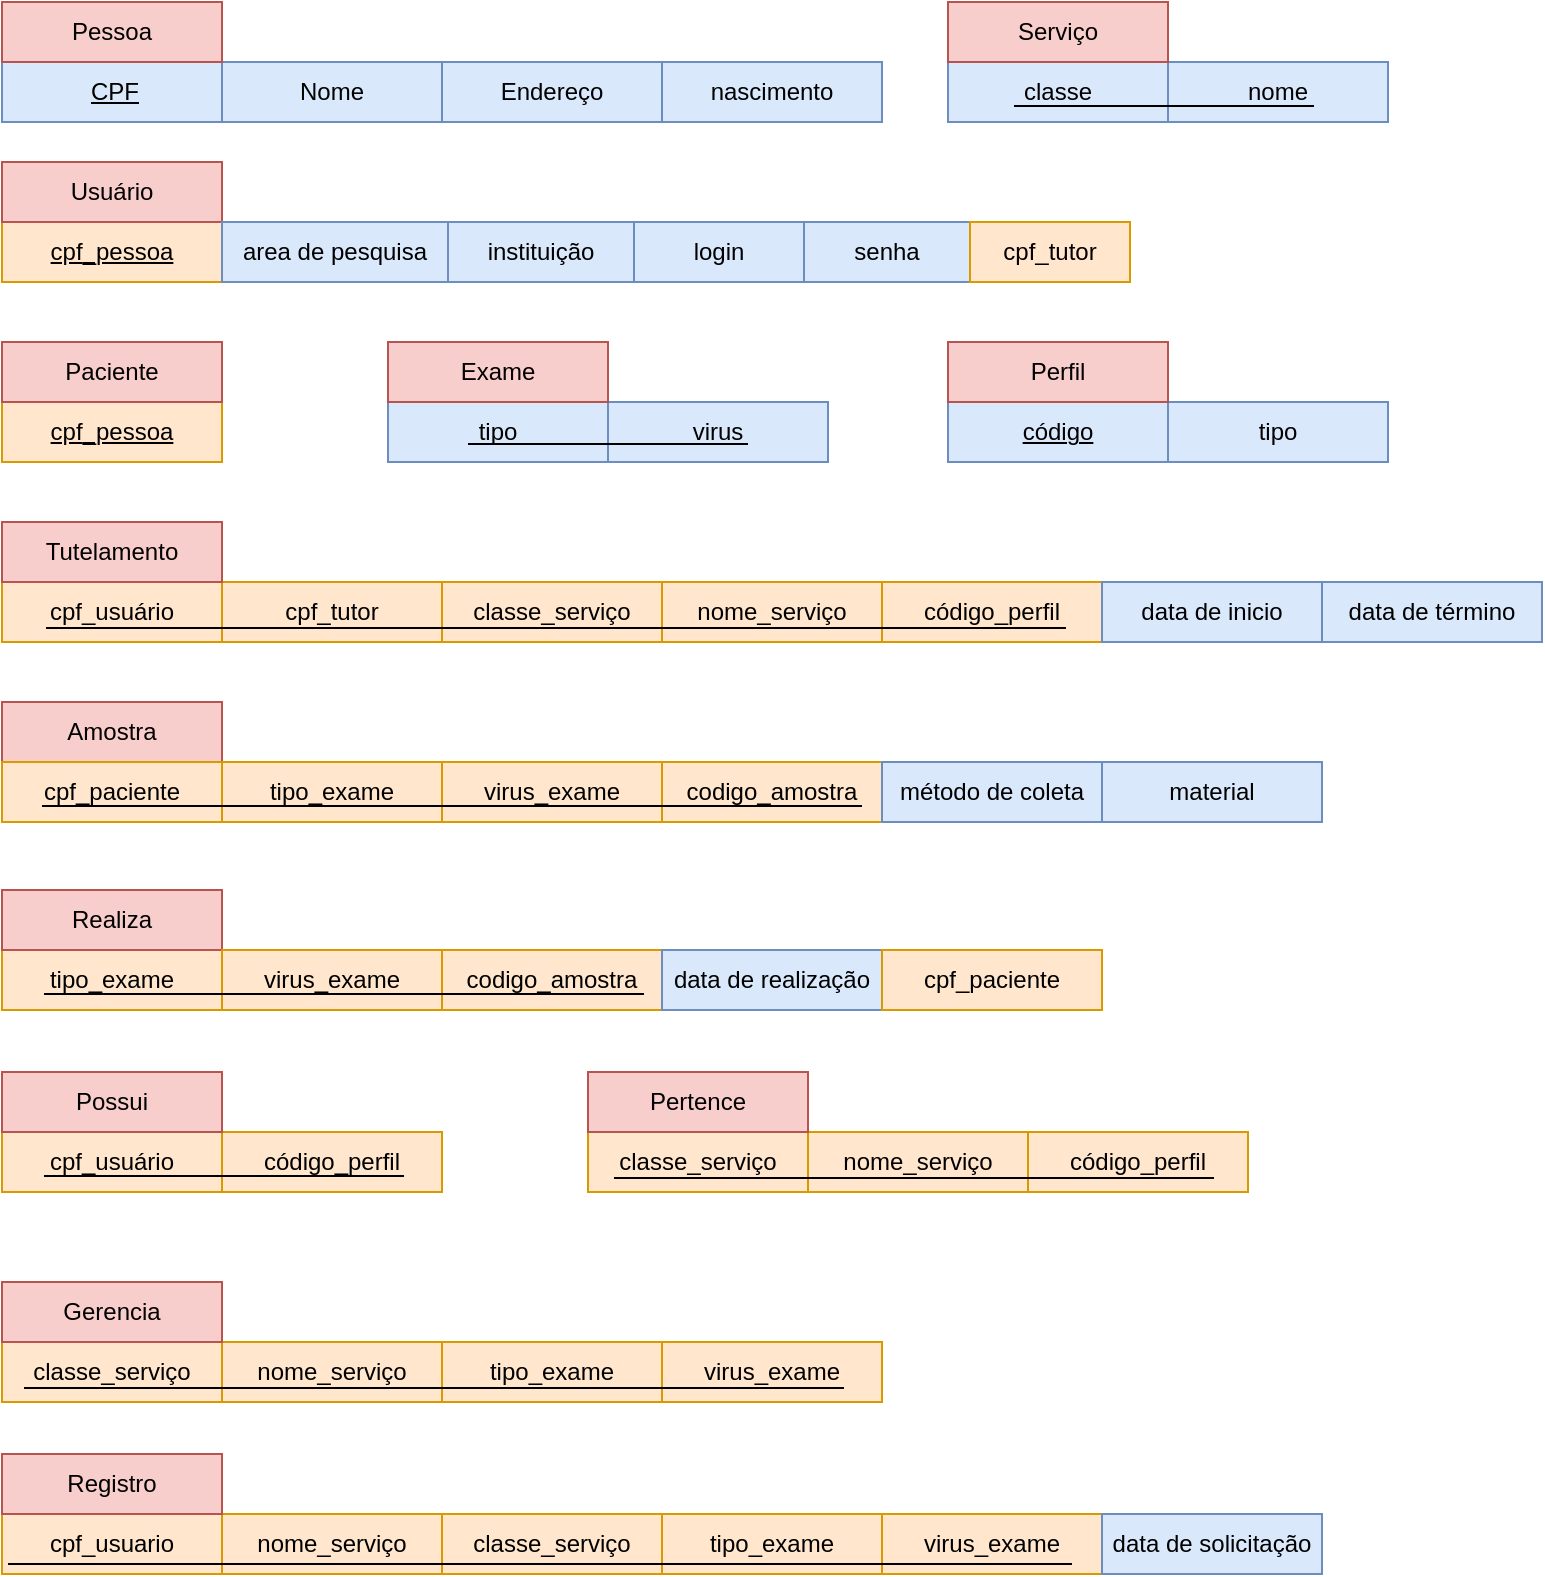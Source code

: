 <mxfile version="13.3.5" type="device" pages="2"><diagram id="jAh0YBd7r8vzs9oW0G2p" name="Lógico"><mxGraphModel dx="773" dy="1661" grid="1" gridSize="10" guides="1" tooltips="1" connect="1" arrows="1" fold="1" page="1" pageScale="1" pageWidth="827" pageHeight="1169" math="0" shadow="0"><root><mxCell id="IMQXL8LmpL3UIw3NfPSL-0"/><mxCell id="IMQXL8LmpL3UIw3NfPSL-1" parent="IMQXL8LmpL3UIw3NfPSL-0"/><mxCell id="pAVJql2VFPZZ9pFo32R--0" value="classe_serviço" style="rounded=0;whiteSpace=wrap;html=1;fillColor=#ffe6cc;strokeColor=#d79b00;" parent="IMQXL8LmpL3UIw3NfPSL-1" vertex="1"><mxGeometry x="247" y="746" width="110" height="30" as="geometry"/></mxCell><mxCell id="IMQXL8LmpL3UIw3NfPSL-2" value="&lt;span&gt;cpf&lt;/span&gt;_pessoa" style="rounded=0;whiteSpace=wrap;html=1;fillColor=#ffe6cc;strokeColor=#d79b00;fontStyle=4" parent="IMQXL8LmpL3UIw3NfPSL-1" vertex="1"><mxGeometry x="27" y="100" width="110" height="30" as="geometry"/></mxCell><mxCell id="eQSZPZ8rWdKUsVEHM2Z0-0" value="Usuário" style="rounded=0;whiteSpace=wrap;html=1;fillColor=#f8cecc;strokeColor=#b85450;" parent="IMQXL8LmpL3UIw3NfPSL-1" vertex="1"><mxGeometry x="27" y="70" width="110" height="30" as="geometry"/></mxCell><mxCell id="uRAISPo1om_rrp90xl5b-1" value="area de pesquisa" style="rounded=0;whiteSpace=wrap;html=1;fillColor=#dae8fc;strokeColor=#6c8ebf;" parent="IMQXL8LmpL3UIw3NfPSL-1" vertex="1"><mxGeometry x="137" y="100" width="113" height="30" as="geometry"/></mxCell><mxCell id="uRAISPo1om_rrp90xl5b-2" value="instituição" style="rounded=0;whiteSpace=wrap;html=1;fillColor=#dae8fc;strokeColor=#6c8ebf;" parent="IMQXL8LmpL3UIw3NfPSL-1" vertex="1"><mxGeometry x="250" y="100" width="93" height="30" as="geometry"/></mxCell><mxCell id="ti2b2BVWEdfCVOwl5oiU-1" value="login" style="rounded=0;whiteSpace=wrap;html=1;fillColor=#dae8fc;strokeColor=#6c8ebf;" parent="IMQXL8LmpL3UIw3NfPSL-1" vertex="1"><mxGeometry x="343" y="100" width="85" height="30" as="geometry"/></mxCell><mxCell id="ti2b2BVWEdfCVOwl5oiU-2" value="senha" style="rounded=0;whiteSpace=wrap;html=1;fillColor=#dae8fc;strokeColor=#6c8ebf;" parent="IMQXL8LmpL3UIw3NfPSL-1" vertex="1"><mxGeometry x="428" y="100" width="83" height="30" as="geometry"/></mxCell><mxCell id="EwQKti8Ii-PapF_wLqeQ-0" value="&lt;u&gt;código&lt;/u&gt;" style="rounded=0;whiteSpace=wrap;html=1;fillColor=#dae8fc;strokeColor=#6c8ebf;" parent="IMQXL8LmpL3UIw3NfPSL-1" vertex="1"><mxGeometry x="500" y="190" width="110" height="30" as="geometry"/></mxCell><mxCell id="EwQKti8Ii-PapF_wLqeQ-1" value="tipo" style="rounded=0;whiteSpace=wrap;html=1;fillColor=#dae8fc;strokeColor=#6c8ebf;" parent="IMQXL8LmpL3UIw3NfPSL-1" vertex="1"><mxGeometry x="610" y="190" width="110" height="30" as="geometry"/></mxCell><mxCell id="EwQKti8Ii-PapF_wLqeQ-2" value="Perfil" style="rounded=0;whiteSpace=wrap;html=1;fillColor=#f8cecc;strokeColor=#b85450;" parent="IMQXL8LmpL3UIw3NfPSL-1" vertex="1"><mxGeometry x="500" y="160" width="110" height="30" as="geometry"/></mxCell><mxCell id="9M65WIHrsqtHwDUgc66k-0" value="classe" style="rounded=0;whiteSpace=wrap;html=1;fillColor=#dae8fc;strokeColor=#6c8ebf;" parent="IMQXL8LmpL3UIw3NfPSL-1" vertex="1"><mxGeometry x="500" y="20" width="110" height="30" as="geometry"/></mxCell><mxCell id="9M65WIHrsqtHwDUgc66k-1" value="nome" style="rounded=0;whiteSpace=wrap;html=1;fillColor=#dae8fc;strokeColor=#6c8ebf;" parent="IMQXL8LmpL3UIw3NfPSL-1" vertex="1"><mxGeometry x="610" y="20" width="110" height="30" as="geometry"/></mxCell><mxCell id="9M65WIHrsqtHwDUgc66k-2" value="Serviço" style="rounded=0;whiteSpace=wrap;html=1;fillColor=#f8cecc;strokeColor=#b85450;" parent="IMQXL8LmpL3UIw3NfPSL-1" vertex="1"><mxGeometry x="500" y="-10" width="110" height="30" as="geometry"/></mxCell><mxCell id="ggwi98xwc5N3ixRF4b1e-0" value="&lt;span&gt;cpf&lt;/span&gt;_pessoa" style="rounded=0;whiteSpace=wrap;html=1;fillColor=#ffe6cc;strokeColor=#d79b00;fontStyle=4" parent="IMQXL8LmpL3UIw3NfPSL-1" vertex="1"><mxGeometry x="27" y="190" width="110" height="30" as="geometry"/></mxCell><mxCell id="ggwi98xwc5N3ixRF4b1e-2" value="Paciente" style="rounded=0;whiteSpace=wrap;html=1;fillColor=#f8cecc;strokeColor=#b85450;" parent="IMQXL8LmpL3UIw3NfPSL-1" vertex="1"><mxGeometry x="27" y="160" width="110" height="30" as="geometry"/></mxCell><mxCell id="Qrjcko0sncPWoXVTELtV-0" value="tipo" style="rounded=0;whiteSpace=wrap;html=1;fillColor=#dae8fc;strokeColor=#6c8ebf;" parent="IMQXL8LmpL3UIw3NfPSL-1" vertex="1"><mxGeometry x="220" y="190" width="110" height="30" as="geometry"/></mxCell><mxCell id="Qrjcko0sncPWoXVTELtV-1" value="virus" style="rounded=0;whiteSpace=wrap;html=1;fillColor=#dae8fc;strokeColor=#6c8ebf;" parent="IMQXL8LmpL3UIw3NfPSL-1" vertex="1"><mxGeometry x="330" y="190" width="110" height="30" as="geometry"/></mxCell><mxCell id="Qrjcko0sncPWoXVTELtV-2" value="Exame" style="rounded=0;whiteSpace=wrap;html=1;fillColor=#f8cecc;strokeColor=#b85450;" parent="IMQXL8LmpL3UIw3NfPSL-1" vertex="1"><mxGeometry x="220" y="160" width="110" height="30" as="geometry"/></mxCell><mxCell id="Qrjcko0sncPWoXVTELtV-6" value="tipo_exame" style="rounded=0;whiteSpace=wrap;html=1;fillColor=#ffe6cc;strokeColor=#d79b00;" parent="IMQXL8LmpL3UIw3NfPSL-1" vertex="1"><mxGeometry x="27" y="464" width="110" height="30" as="geometry"/></mxCell><mxCell id="Qrjcko0sncPWoXVTELtV-7" value="Realiza" style="rounded=0;whiteSpace=wrap;html=1;fillColor=#f8cecc;strokeColor=#b85450;" parent="IMQXL8LmpL3UIw3NfPSL-1" vertex="1"><mxGeometry x="27" y="434" width="110" height="30" as="geometry"/></mxCell><mxCell id="Qrjcko0sncPWoXVTELtV-8" value="virus_exame" style="rounded=0;whiteSpace=wrap;html=1;fillColor=#ffe6cc;strokeColor=#d79b00;" parent="IMQXL8LmpL3UIw3NfPSL-1" vertex="1"><mxGeometry x="137" y="464" width="110" height="30" as="geometry"/></mxCell><mxCell id="Qrjcko0sncPWoXVTELtV-9" value="codigo_amostra" style="rounded=0;whiteSpace=wrap;html=1;fillColor=#ffe6cc;strokeColor=#d79b00;" parent="IMQXL8LmpL3UIw3NfPSL-1" vertex="1"><mxGeometry x="247" y="464" width="110" height="30" as="geometry"/></mxCell><mxCell id="wNyRzie6UYbmlpW7Evg7-0" value="cpf_tutor" style="rounded=0;whiteSpace=wrap;html=1;fillColor=#ffe6cc;strokeColor=#d79b00;" parent="IMQXL8LmpL3UIw3NfPSL-1" vertex="1"><mxGeometry x="511" y="100" width="80" height="30" as="geometry"/></mxCell><mxCell id="sxPUjKInwPDWjoTw_KpP-0" value="cpf_usuário" style="rounded=0;whiteSpace=wrap;html=1;fillColor=#ffe6cc;strokeColor=#d79b00;" parent="IMQXL8LmpL3UIw3NfPSL-1" vertex="1"><mxGeometry x="27" y="555" width="110" height="30" as="geometry"/></mxCell><mxCell id="sxPUjKInwPDWjoTw_KpP-1" value="código_perfil" style="rounded=0;whiteSpace=wrap;html=1;fillColor=#ffe6cc;strokeColor=#d79b00;" parent="IMQXL8LmpL3UIw3NfPSL-1" vertex="1"><mxGeometry x="137" y="555" width="110" height="30" as="geometry"/></mxCell><mxCell id="sxPUjKInwPDWjoTw_KpP-2" value="Possui" style="rounded=0;whiteSpace=wrap;html=1;fillColor=#f8cecc;strokeColor=#b85450;" parent="IMQXL8LmpL3UIw3NfPSL-1" vertex="1"><mxGeometry x="27" y="525" width="110" height="30" as="geometry"/></mxCell><mxCell id="qeUYAqXNLvFVu0CiPbcS-0" value="classe_serviço" style="rounded=0;whiteSpace=wrap;html=1;fillColor=#ffe6cc;strokeColor=#d79b00;" parent="IMQXL8LmpL3UIw3NfPSL-1" vertex="1"><mxGeometry x="320" y="555" width="110" height="30" as="geometry"/></mxCell><mxCell id="qeUYAqXNLvFVu0CiPbcS-1" value="nome_serviço" style="rounded=0;whiteSpace=wrap;html=1;fillColor=#ffe6cc;strokeColor=#d79b00;" parent="IMQXL8LmpL3UIw3NfPSL-1" vertex="1"><mxGeometry x="430" y="555" width="110" height="30" as="geometry"/></mxCell><mxCell id="qeUYAqXNLvFVu0CiPbcS-2" value="Pertence" style="rounded=0;whiteSpace=wrap;html=1;fillColor=#f8cecc;strokeColor=#b85450;" parent="IMQXL8LmpL3UIw3NfPSL-1" vertex="1"><mxGeometry x="320" y="525" width="110" height="30" as="geometry"/></mxCell><mxCell id="qeUYAqXNLvFVu0CiPbcS-3" value="código_perfil" style="rounded=0;whiteSpace=wrap;html=1;fillColor=#ffe6cc;strokeColor=#d79b00;" parent="IMQXL8LmpL3UIw3NfPSL-1" vertex="1"><mxGeometry x="540" y="555" width="110" height="30" as="geometry"/></mxCell><mxCell id="aMGyAIAejodZmBtwN_1N-0" value="classe_serviço" style="rounded=0;whiteSpace=wrap;html=1;fillColor=#ffe6cc;strokeColor=#d79b00;" parent="IMQXL8LmpL3UIw3NfPSL-1" vertex="1"><mxGeometry x="27" y="660" width="110" height="30" as="geometry"/></mxCell><mxCell id="aMGyAIAejodZmBtwN_1N-1" value="nome_serviço" style="rounded=0;whiteSpace=wrap;html=1;fillColor=#ffe6cc;strokeColor=#d79b00;" parent="IMQXL8LmpL3UIw3NfPSL-1" vertex="1"><mxGeometry x="137" y="660" width="110" height="30" as="geometry"/></mxCell><mxCell id="aMGyAIAejodZmBtwN_1N-2" value="Gerencia" style="rounded=0;whiteSpace=wrap;html=1;fillColor=#f8cecc;strokeColor=#b85450;" parent="IMQXL8LmpL3UIw3NfPSL-1" vertex="1"><mxGeometry x="27" y="630" width="110" height="30" as="geometry"/></mxCell><mxCell id="aMGyAIAejodZmBtwN_1N-3" value="tipo_exame" style="rounded=0;whiteSpace=wrap;html=1;fillColor=#ffe6cc;strokeColor=#d79b00;" parent="IMQXL8LmpL3UIw3NfPSL-1" vertex="1"><mxGeometry x="247" y="660" width="110" height="30" as="geometry"/></mxCell><mxCell id="wGcYbsJ4tiGH1DmzL5F9-0" value="virus_exame" style="rounded=0;whiteSpace=wrap;html=1;fillColor=#ffe6cc;strokeColor=#d79b00;" parent="IMQXL8LmpL3UIw3NfPSL-1" vertex="1"><mxGeometry x="357" y="660" width="110" height="30" as="geometry"/></mxCell><mxCell id="AltOZx01EjM3JZjMiblU-0" value="cpf_usuário" style="rounded=0;whiteSpace=wrap;html=1;fillColor=#ffe6cc;strokeColor=#d79b00;" parent="IMQXL8LmpL3UIw3NfPSL-1" vertex="1"><mxGeometry x="27" y="280" width="110" height="30" as="geometry"/></mxCell><mxCell id="AltOZx01EjM3JZjMiblU-1" value="cpf_tutor" style="rounded=0;whiteSpace=wrap;html=1;fillColor=#ffe6cc;strokeColor=#d79b00;" parent="IMQXL8LmpL3UIw3NfPSL-1" vertex="1"><mxGeometry x="137" y="280" width="110" height="30" as="geometry"/></mxCell><mxCell id="AltOZx01EjM3JZjMiblU-2" value="Tutelamento" style="rounded=0;whiteSpace=wrap;html=1;fillColor=#f8cecc;strokeColor=#b85450;" parent="IMQXL8LmpL3UIw3NfPSL-1" vertex="1"><mxGeometry x="27" y="250" width="110" height="30" as="geometry"/></mxCell><mxCell id="AH1mc6JwZZPd2PWjTpTR-0" value="classe_serviço" style="rounded=0;whiteSpace=wrap;html=1;fillColor=#ffe6cc;strokeColor=#d79b00;" parent="IMQXL8LmpL3UIw3NfPSL-1" vertex="1"><mxGeometry x="247" y="280" width="110" height="30" as="geometry"/></mxCell><mxCell id="AH1mc6JwZZPd2PWjTpTR-1" value="nome_serviço" style="rounded=0;whiteSpace=wrap;html=1;fillColor=#ffe6cc;strokeColor=#d79b00;" parent="IMQXL8LmpL3UIw3NfPSL-1" vertex="1"><mxGeometry x="357" y="280" width="110" height="30" as="geometry"/></mxCell><mxCell id="AH1mc6JwZZPd2PWjTpTR-2" value="código_perfil" style="rounded=0;whiteSpace=wrap;html=1;fillColor=#ffe6cc;strokeColor=#d79b00;" parent="IMQXL8LmpL3UIw3NfPSL-1" vertex="1"><mxGeometry x="467" y="280" width="110" height="30" as="geometry"/></mxCell><mxCell id="U9KcP7mWg8FIKdCTxs3N-0" value="data de inicio" style="rounded=0;whiteSpace=wrap;html=1;fillColor=#dae8fc;strokeColor=#6c8ebf;" parent="IMQXL8LmpL3UIw3NfPSL-1" vertex="1"><mxGeometry x="577" y="280" width="110" height="30" as="geometry"/></mxCell><mxCell id="U9KcP7mWg8FIKdCTxs3N-1" value="data de término" style="rounded=0;whiteSpace=wrap;html=1;fillColor=#dae8fc;strokeColor=#6c8ebf;" parent="IMQXL8LmpL3UIw3NfPSL-1" vertex="1"><mxGeometry x="687" y="280" width="110" height="30" as="geometry"/></mxCell><mxCell id="jc5Ek-jVVhM3akCp5uhW-0" value="data de realização" style="rounded=0;whiteSpace=wrap;html=1;fillColor=#dae8fc;strokeColor=#6c8ebf;" parent="IMQXL8LmpL3UIw3NfPSL-1" vertex="1"><mxGeometry x="357" y="464" width="110" height="30" as="geometry"/></mxCell><mxCell id="6jEtvc7hPuEQ3GslAego-0" value="cpf_paciente" style="rounded=0;whiteSpace=wrap;html=1;fillColor=#ffe6cc;strokeColor=#d79b00;" parent="IMQXL8LmpL3UIw3NfPSL-1" vertex="1"><mxGeometry x="467" y="464" width="110" height="30" as="geometry"/></mxCell><mxCell id="6IfcuP5VA-Heh3vQKkLC-0" value="tipo_exame" style="rounded=0;whiteSpace=wrap;html=1;fillColor=#ffe6cc;strokeColor=#d79b00;" parent="IMQXL8LmpL3UIw3NfPSL-1" vertex="1"><mxGeometry x="137" y="370" width="110" height="30" as="geometry"/></mxCell><mxCell id="6IfcuP5VA-Heh3vQKkLC-1" value="Amostra" style="rounded=0;whiteSpace=wrap;html=1;fillColor=#f8cecc;strokeColor=#b85450;" parent="IMQXL8LmpL3UIw3NfPSL-1" vertex="1"><mxGeometry x="27" y="340" width="110" height="30" as="geometry"/></mxCell><mxCell id="6IfcuP5VA-Heh3vQKkLC-2" value="virus_exame" style="rounded=0;whiteSpace=wrap;html=1;fillColor=#ffe6cc;strokeColor=#d79b00;" parent="IMQXL8LmpL3UIw3NfPSL-1" vertex="1"><mxGeometry x="247" y="370" width="110" height="30" as="geometry"/></mxCell><mxCell id="6IfcuP5VA-Heh3vQKkLC-3" value="codigo_amostra" style="rounded=0;whiteSpace=wrap;html=1;fillColor=#ffe6cc;strokeColor=#d79b00;" parent="IMQXL8LmpL3UIw3NfPSL-1" vertex="1"><mxGeometry x="357" y="370" width="110" height="30" as="geometry"/></mxCell><mxCell id="6IfcuP5VA-Heh3vQKkLC-4" value="método de coleta" style="rounded=0;whiteSpace=wrap;html=1;fillColor=#dae8fc;strokeColor=#6c8ebf;" parent="IMQXL8LmpL3UIw3NfPSL-1" vertex="1"><mxGeometry x="467" y="370" width="110" height="30" as="geometry"/></mxCell><mxCell id="6IfcuP5VA-Heh3vQKkLC-5" value="material" style="rounded=0;whiteSpace=wrap;html=1;fillColor=#dae8fc;strokeColor=#6c8ebf;" parent="IMQXL8LmpL3UIw3NfPSL-1" vertex="1"><mxGeometry x="577" y="370" width="110" height="30" as="geometry"/></mxCell><mxCell id="6IfcuP5VA-Heh3vQKkLC-7" value="cpf_paciente" style="rounded=0;whiteSpace=wrap;html=1;fillColor=#ffe6cc;strokeColor=#d79b00;" parent="IMQXL8LmpL3UIw3NfPSL-1" vertex="1"><mxGeometry x="27" y="370" width="110" height="30" as="geometry"/></mxCell><mxCell id="4jJNKDUPsGu6tuqWJEap-0" value="" style="endArrow=none;html=1;" parent="IMQXL8LmpL3UIw3NfPSL-1" edge="1"><mxGeometry width="50" height="50" relative="1" as="geometry"><mxPoint x="559" y="303" as="sourcePoint"/><mxPoint x="49" y="303" as="targetPoint"/></mxGeometry></mxCell><mxCell id="4jJNKDUPsGu6tuqWJEap-1" value="" style="endArrow=none;html=1;" parent="IMQXL8LmpL3UIw3NfPSL-1" edge="1"><mxGeometry width="50" height="50" relative="1" as="geometry"><mxPoint x="457" y="392" as="sourcePoint"/><mxPoint x="47" y="392" as="targetPoint"/></mxGeometry></mxCell><mxCell id="T8vjY_fEN5TXa0uP2zGC-0" value="" style="endArrow=none;html=1;" parent="IMQXL8LmpL3UIw3NfPSL-1" edge="1"><mxGeometry width="50" height="50" relative="1" as="geometry"><mxPoint x="348" y="486" as="sourcePoint"/><mxPoint x="48" y="486" as="targetPoint"/></mxGeometry></mxCell><mxCell id="T8vjY_fEN5TXa0uP2zGC-1" value="" style="endArrow=none;html=1;" parent="IMQXL8LmpL3UIw3NfPSL-1" edge="1"><mxGeometry width="50" height="50" relative="1" as="geometry"><mxPoint x="448" y="683" as="sourcePoint"/><mxPoint x="38" y="683" as="targetPoint"/></mxGeometry></mxCell><mxCell id="T8vjY_fEN5TXa0uP2zGC-2" value="" style="endArrow=none;html=1;" parent="IMQXL8LmpL3UIw3NfPSL-1" edge="1"><mxGeometry width="50" height="50" relative="1" as="geometry"><mxPoint x="633" y="578" as="sourcePoint"/><mxPoint x="333" y="578" as="targetPoint"/></mxGeometry></mxCell><mxCell id="T8vjY_fEN5TXa0uP2zGC-3" value="" style="endArrow=none;html=1;" parent="IMQXL8LmpL3UIw3NfPSL-1" edge="1"><mxGeometry width="50" height="50" relative="1" as="geometry"><mxPoint x="228" y="577" as="sourcePoint"/><mxPoint x="48" y="577" as="targetPoint"/></mxGeometry></mxCell><mxCell id="T8vjY_fEN5TXa0uP2zGC-4" value="" style="endArrow=none;html=1;" parent="IMQXL8LmpL3UIw3NfPSL-1" edge="1"><mxGeometry width="50" height="50" relative="1" as="geometry"><mxPoint x="400" y="211" as="sourcePoint"/><mxPoint x="260" y="211" as="targetPoint"/></mxGeometry></mxCell><mxCell id="T8vjY_fEN5TXa0uP2zGC-5" value="" style="endArrow=none;html=1;" parent="IMQXL8LmpL3UIw3NfPSL-1" edge="1"><mxGeometry width="50" height="50" relative="1" as="geometry"><mxPoint x="683" y="42" as="sourcePoint"/><mxPoint x="533" y="42" as="targetPoint"/></mxGeometry></mxCell><mxCell id="Y0Rt2bb6r4L8f3bkpsZz-0" value="cpf_usuario" style="rounded=0;whiteSpace=wrap;html=1;fillColor=#ffe6cc;strokeColor=#d79b00;" parent="IMQXL8LmpL3UIw3NfPSL-1" vertex="1"><mxGeometry x="27" y="746" width="110" height="30" as="geometry"/></mxCell><mxCell id="Y0Rt2bb6r4L8f3bkpsZz-1" value="nome_serviço" style="rounded=0;whiteSpace=wrap;html=1;fillColor=#ffe6cc;strokeColor=#d79b00;" parent="IMQXL8LmpL3UIw3NfPSL-1" vertex="1"><mxGeometry x="137" y="746" width="110" height="30" as="geometry"/></mxCell><mxCell id="Y0Rt2bb6r4L8f3bkpsZz-2" value="Registro" style="rounded=0;whiteSpace=wrap;html=1;fillColor=#f8cecc;strokeColor=#b85450;" parent="IMQXL8LmpL3UIw3NfPSL-1" vertex="1"><mxGeometry x="27" y="716" width="110" height="30" as="geometry"/></mxCell><mxCell id="Y0Rt2bb6r4L8f3bkpsZz-3" value="tipo_exame" style="rounded=0;whiteSpace=wrap;html=1;fillColor=#ffe6cc;strokeColor=#d79b00;" parent="IMQXL8LmpL3UIw3NfPSL-1" vertex="1"><mxGeometry x="357" y="746" width="110" height="30" as="geometry"/></mxCell><mxCell id="Y0Rt2bb6r4L8f3bkpsZz-4" value="virus_exame" style="rounded=0;whiteSpace=wrap;html=1;fillColor=#ffe6cc;strokeColor=#d79b00;" parent="IMQXL8LmpL3UIw3NfPSL-1" vertex="1"><mxGeometry x="467" y="746" width="110" height="30" as="geometry"/></mxCell><mxCell id="Y0Rt2bb6r4L8f3bkpsZz-5" value="" style="endArrow=none;html=1;" parent="IMQXL8LmpL3UIw3NfPSL-1" edge="1"><mxGeometry width="50" height="50" relative="1" as="geometry"><mxPoint x="562" y="771" as="sourcePoint"/><mxPoint x="30" y="771" as="targetPoint"/></mxGeometry></mxCell><mxCell id="2Xri1TbPJ1mrp56gByfT-2" value="data de solicitação" style="rounded=0;whiteSpace=wrap;html=1;fillColor=#dae8fc;strokeColor=#6c8ebf;" parent="IMQXL8LmpL3UIw3NfPSL-1" vertex="1"><mxGeometry x="577" y="746" width="110" height="30" as="geometry"/></mxCell><mxCell id="F5T6IKQs63OmMpdxSETy-0" value="CPF" style="rounded=0;whiteSpace=wrap;html=1;fillColor=#dae8fc;strokeColor=#6c8ebf;fontStyle=4" vertex="1" parent="IMQXL8LmpL3UIw3NfPSL-1"><mxGeometry x="27" y="20" width="113" height="30" as="geometry"/></mxCell><mxCell id="F5T6IKQs63OmMpdxSETy-1" value="Nome" style="rounded=0;whiteSpace=wrap;html=1;fillColor=#dae8fc;strokeColor=#6c8ebf;" vertex="1" parent="IMQXL8LmpL3UIw3NfPSL-1"><mxGeometry x="137" y="20" width="110" height="30" as="geometry"/></mxCell><mxCell id="F5T6IKQs63OmMpdxSETy-2" value="Pessoa" style="rounded=0;whiteSpace=wrap;html=1;fillColor=#f8cecc;strokeColor=#b85450;" vertex="1" parent="IMQXL8LmpL3UIw3NfPSL-1"><mxGeometry x="27" y="-10" width="110" height="30" as="geometry"/></mxCell><mxCell id="Nu-nf6Sj6DYuugkJuobS-0" value="Endereço" style="rounded=0;whiteSpace=wrap;html=1;fillColor=#dae8fc;strokeColor=#6c8ebf;" vertex="1" parent="IMQXL8LmpL3UIw3NfPSL-1"><mxGeometry x="247" y="20" width="110" height="30" as="geometry"/></mxCell><mxCell id="Qm3mOYcgyRkWbWsfNOmR-0" value="nascimento" style="rounded=0;whiteSpace=wrap;html=1;fillColor=#dae8fc;strokeColor=#6c8ebf;" vertex="1" parent="IMQXL8LmpL3UIw3NfPSL-1"><mxGeometry x="357" y="20" width="110" height="30" as="geometry"/></mxCell></root></mxGraphModel></diagram><diagram id="wMgisR5RupogRQAmlklI" name="Conceitual"><mxGraphModel dx="1871" dy="579" grid="1" gridSize="10" guides="1" tooltips="1" connect="1" arrows="1" fold="1" page="1" pageScale="1" pageWidth="850" pageHeight="1100" math="0" shadow="0"><root><mxCell id="Sdqjc4RaYZZWizj2zYjM-0"/><mxCell id="Sdqjc4RaYZZWizj2zYjM-1" parent="Sdqjc4RaYZZWizj2zYjM-0"/><mxCell id="Sdqjc4RaYZZWizj2zYjM-2" value="Usuário" style="rounded=0;whiteSpace=wrap;html=1;" parent="Sdqjc4RaYZZWizj2zYjM-1" vertex="1"><mxGeometry x="135" y="230" width="130" height="70" as="geometry"/></mxCell><mxCell id="Sdqjc4RaYZZWizj2zYjM-3" value="&lt;div&gt;Nome&lt;/div&gt;" style="ellipse;whiteSpace=wrap;html=1;align=center;" parent="Sdqjc4RaYZZWizj2zYjM-1" vertex="1"><mxGeometry x="-355" y="409" width="100" height="40" as="geometry"/></mxCell><mxCell id="Sdqjc4RaYZZWizj2zYjM-4" value="Endereço" style="ellipse;whiteSpace=wrap;html=1;align=center;" parent="Sdqjc4RaYZZWizj2zYjM-1" vertex="1"><mxGeometry x="-355" y="455" width="100" height="40" as="geometry"/></mxCell><mxCell id="Sdqjc4RaYZZWizj2zYjM-5" value="CPF" style="ellipse;whiteSpace=wrap;html=1;align=center;fontStyle=4;" parent="Sdqjc4RaYZZWizj2zYjM-1" vertex="1"><mxGeometry x="-355" y="359" width="100" height="40" as="geometry"/></mxCell><mxCell id="Sdqjc4RaYZZWizj2zYjM-6" value="Área de pesquisa" style="ellipse;whiteSpace=wrap;html=1;align=center;" parent="Sdqjc4RaYZZWizj2zYjM-1" vertex="1"><mxGeometry x="-40" y="90" width="100" height="40" as="geometry"/></mxCell><mxCell id="Sdqjc4RaYZZWizj2zYjM-7" value="Instituição" style="ellipse;whiteSpace=wrap;html=1;align=center;" parent="Sdqjc4RaYZZWizj2zYjM-1" vertex="1"><mxGeometry x="-50" y="140" width="100" height="40" as="geometry"/></mxCell><mxCell id="Sdqjc4RaYZZWizj2zYjM-8" value="Data de Nascimento" style="ellipse;whiteSpace=wrap;html=1;align=center;" parent="Sdqjc4RaYZZWizj2zYjM-1" vertex="1"><mxGeometry x="-355" y="510" width="100" height="40" as="geometry"/></mxCell><mxCell id="Sdqjc4RaYZZWizj2zYjM-9" value="Login" style="ellipse;whiteSpace=wrap;html=1;align=center;" parent="Sdqjc4RaYZZWizj2zYjM-1" vertex="1"><mxGeometry x="-50" y="190" width="100" height="47" as="geometry"/></mxCell><mxCell id="Sdqjc4RaYZZWizj2zYjM-10" value="Senha" style="ellipse;whiteSpace=wrap;html=1;align=center;" parent="Sdqjc4RaYZZWizj2zYjM-1" vertex="1"><mxGeometry x="60" y="70" width="100" height="43" as="geometry"/></mxCell><mxCell id="Sdqjc4RaYZZWizj2zYjM-11" value="" style="endArrow=none;html=1;entryX=0;entryY=0.5;entryDx=0;entryDy=0;exitX=1;exitY=0.5;exitDx=0;exitDy=0;" parent="Sdqjc4RaYZZWizj2zYjM-1" source="Sdqjc4RaYZZWizj2zYjM-3" target="F1J-BJgV4e-9mmeXZ5O0-0" edge="1"><mxGeometry width="50" height="50" relative="1" as="geometry"><mxPoint x="-235" y="399" as="sourcePoint"/><mxPoint x="-305" y="314" as="targetPoint"/></mxGeometry></mxCell><mxCell id="Sdqjc4RaYZZWizj2zYjM-12" value="" style="endArrow=none;html=1;entryX=0;entryY=0.5;entryDx=0;entryDy=0;exitX=1;exitY=0.5;exitDx=0;exitDy=0;" parent="Sdqjc4RaYZZWizj2zYjM-1" source="Sdqjc4RaYZZWizj2zYjM-5" target="F1J-BJgV4e-9mmeXZ5O0-0" edge="1"><mxGeometry width="50" height="50" relative="1" as="geometry"><mxPoint x="-345" y="159" as="sourcePoint"/><mxPoint x="-305" y="314" as="targetPoint"/></mxGeometry></mxCell><mxCell id="Sdqjc4RaYZZWizj2zYjM-13" value="" style="endArrow=none;html=1;entryX=0;entryY=0.5;entryDx=0;entryDy=0;exitX=1;exitY=0.5;exitDx=0;exitDy=0;" parent="Sdqjc4RaYZZWizj2zYjM-1" source="Sdqjc4RaYZZWizj2zYjM-4" target="F1J-BJgV4e-9mmeXZ5O0-0" edge="1"><mxGeometry width="50" height="50" relative="1" as="geometry"><mxPoint x="-345" y="209" as="sourcePoint"/><mxPoint x="-305" y="314" as="targetPoint"/></mxGeometry></mxCell><mxCell id="Sdqjc4RaYZZWizj2zYjM-14" value="" style="endArrow=none;html=1;exitX=1;exitY=1;exitDx=0;exitDy=0;entryX=0;entryY=0;entryDx=0;entryDy=0;" parent="Sdqjc4RaYZZWizj2zYjM-1" source="Sdqjc4RaYZZWizj2zYjM-6" target="Sdqjc4RaYZZWizj2zYjM-2" edge="1"><mxGeometry width="50" height="50" relative="1" as="geometry"><mxPoint x="40" y="140" as="sourcePoint"/><mxPoint x="80" y="195" as="targetPoint"/></mxGeometry></mxCell><mxCell id="Sdqjc4RaYZZWizj2zYjM-15" value="" style="endArrow=none;html=1;exitX=1;exitY=0.5;exitDx=0;exitDy=0;entryX=0;entryY=0;entryDx=0;entryDy=0;" parent="Sdqjc4RaYZZWizj2zYjM-1" source="Sdqjc4RaYZZWizj2zYjM-7" target="Sdqjc4RaYZZWizj2zYjM-2" edge="1"><mxGeometry width="50" height="50" relative="1" as="geometry"><mxPoint x="40" y="190" as="sourcePoint"/><mxPoint x="80" y="195" as="targetPoint"/></mxGeometry></mxCell><mxCell id="Sdqjc4RaYZZWizj2zYjM-16" value="" style="endArrow=none;html=1;exitX=1;exitY=0.5;exitDx=0;exitDy=0;entryX=0;entryY=0.5;entryDx=0;entryDy=0;" parent="Sdqjc4RaYZZWizj2zYjM-1" source="Sdqjc4RaYZZWizj2zYjM-8" target="F1J-BJgV4e-9mmeXZ5O0-0" edge="1"><mxGeometry width="50" height="50" relative="1" as="geometry"><mxPoint x="-345" y="359" as="sourcePoint"/><mxPoint x="-305" y="314" as="targetPoint"/></mxGeometry></mxCell><mxCell id="Sdqjc4RaYZZWizj2zYjM-17" value="" style="endArrow=none;html=1;exitX=1;exitY=0.5;exitDx=0;exitDy=0;entryX=0;entryY=0;entryDx=0;entryDy=0;" parent="Sdqjc4RaYZZWizj2zYjM-1" source="Sdqjc4RaYZZWizj2zYjM-9" target="Sdqjc4RaYZZWizj2zYjM-2" edge="1"><mxGeometry width="50" height="50" relative="1" as="geometry"><mxPoint x="20" y="260" as="sourcePoint"/><mxPoint x="80" y="195" as="targetPoint"/></mxGeometry></mxCell><mxCell id="Sdqjc4RaYZZWizj2zYjM-19" value="Tutelamento" style="rhombus;whiteSpace=wrap;html=1;" parent="Sdqjc4RaYZZWizj2zYjM-1" vertex="1"><mxGeometry x="470" y="225" width="80" height="80" as="geometry"/></mxCell><mxCell id="Sdqjc4RaYZZWizj2zYjM-20" value="Perfil" style="rounded=0;whiteSpace=wrap;html=1;" parent="Sdqjc4RaYZZWizj2zYjM-1" vertex="1"><mxGeometry x="708" y="230" width="130" height="70" as="geometry"/></mxCell><mxCell id="Sdqjc4RaYZZWizj2zYjM-21" value="Possui" style="rhombus;whiteSpace=wrap;html=1;" parent="Sdqjc4RaYZZWizj2zYjM-1" vertex="1"><mxGeometry x="480" y="10" width="80" height="80" as="geometry"/></mxCell><mxCell id="Sdqjc4RaYZZWizj2zYjM-22" value="" style="endArrow=none;html=1;rounded=0;exitX=0.75;exitY=0;exitDx=0;exitDy=0;entryX=0.5;entryY=0;entryDx=0;entryDy=0;" parent="Sdqjc4RaYZZWizj2zYjM-1" source="Sdqjc4RaYZZWizj2zYjM-2" target="Sdqjc4RaYZZWizj2zYjM-19" edge="1"><mxGeometry relative="1" as="geometry"><mxPoint x="230" y="270" as="sourcePoint"/><mxPoint x="440" y="200" as="targetPoint"/><Array as="points"><mxPoint x="233" y="200"/><mxPoint x="410" y="200"/><mxPoint x="510" y="200"/></Array></mxGeometry></mxCell><mxCell id="Sdqjc4RaYZZWizj2zYjM-23" value="1" style="resizable=0;html=1;align=right;verticalAlign=bottom;" parent="Sdqjc4RaYZZWizj2zYjM-22" connectable="0" vertex="1"><mxGeometry x="1" relative="1" as="geometry"><mxPoint x="-70" y="-25" as="offset"/></mxGeometry></mxCell><mxCell id="Sdqjc4RaYZZWizj2zYjM-24" value="" style="endArrow=none;html=1;rounded=0;entryX=0;entryY=0.5;entryDx=0;entryDy=0;exitX=1;exitY=0.5;exitDx=0;exitDy=0;" parent="Sdqjc4RaYZZWizj2zYjM-1" target="Sdqjc4RaYZZWizj2zYjM-19" edge="1" source="Sdqjc4RaYZZWizj2zYjM-2"><mxGeometry relative="1" as="geometry"><mxPoint x="320" y="265" as="sourcePoint"/><mxPoint x="390" y="270" as="targetPoint"/></mxGeometry></mxCell><mxCell id="Sdqjc4RaYZZWizj2zYjM-25" value="N" style="resizable=0;html=1;align=right;verticalAlign=bottom;" parent="Sdqjc4RaYZZWizj2zYjM-24" connectable="0" vertex="1"><mxGeometry x="1" relative="1" as="geometry"><mxPoint x="-30" as="offset"/></mxGeometry></mxCell><mxCell id="Sdqjc4RaYZZWizj2zYjM-26" value="" style="endArrow=none;html=1;rounded=0;exitX=0.5;exitY=0;exitDx=0;exitDy=0;entryX=0;entryY=0.5;entryDx=0;entryDy=0;" parent="Sdqjc4RaYZZWizj2zYjM-1" source="Sdqjc4RaYZZWizj2zYjM-2" target="Sdqjc4RaYZZWizj2zYjM-21" edge="1"><mxGeometry relative="1" as="geometry"><mxPoint x="330" y="275" as="sourcePoint"/><mxPoint x="255" y="70" as="targetPoint"/><Array as="points"><mxPoint x="200" y="50"/></Array></mxGeometry></mxCell><mxCell id="Sdqjc4RaYZZWizj2zYjM-27" value="N" style="resizable=0;html=1;align=right;verticalAlign=bottom;" parent="Sdqjc4RaYZZWizj2zYjM-26" connectable="0" vertex="1"><mxGeometry x="1" relative="1" as="geometry"><mxPoint x="-50" as="offset"/></mxGeometry></mxCell><mxCell id="Sdqjc4RaYZZWizj2zYjM-28" value="" style="endArrow=none;html=1;rounded=0;exitX=0.5;exitY=0;exitDx=0;exitDy=0;entryX=1;entryY=0.5;entryDx=0;entryDy=0;" parent="Sdqjc4RaYZZWizj2zYjM-1" source="Sdqjc4RaYZZWizj2zYjM-20" target="Sdqjc4RaYZZWizj2zYjM-21" edge="1"><mxGeometry relative="1" as="geometry"><mxPoint x="265" y="240" as="sourcePoint"/><mxPoint x="420" y="130" as="targetPoint"/><Array as="points"><mxPoint x="773" y="50"/></Array></mxGeometry></mxCell><mxCell id="Sdqjc4RaYZZWizj2zYjM-29" value="M" style="resizable=0;html=1;align=right;verticalAlign=bottom;" parent="Sdqjc4RaYZZWizj2zYjM-28" connectable="0" vertex="1"><mxGeometry x="1" relative="1" as="geometry"><mxPoint x="100" as="offset"/></mxGeometry></mxCell><mxCell id="Sdqjc4RaYZZWizj2zYjM-30" value="Data de início" style="ellipse;whiteSpace=wrap;html=1;align=center;" parent="Sdqjc4RaYZZWizj2zYjM-1" vertex="1"><mxGeometry x="520" y="130" width="100" height="40" as="geometry"/></mxCell><mxCell id="Sdqjc4RaYZZWizj2zYjM-31" value="Data de término" style="ellipse;whiteSpace=wrap;html=1;align=center;" parent="Sdqjc4RaYZZWizj2zYjM-1" vertex="1"><mxGeometry x="560" y="180" width="100" height="40" as="geometry"/></mxCell><mxCell id="Sdqjc4RaYZZWizj2zYjM-32" value="" style="endArrow=none;html=1;exitX=1;exitY=0;exitDx=0;exitDy=0;" parent="Sdqjc4RaYZZWizj2zYjM-1" source="Sdqjc4RaYZZWizj2zYjM-19" target="Sdqjc4RaYZZWizj2zYjM-31" edge="1"><mxGeometry width="50" height="50" relative="1" as="geometry"><mxPoint x="550" y="290" as="sourcePoint"/><mxPoint x="600" y="240" as="targetPoint"/></mxGeometry></mxCell><mxCell id="Sdqjc4RaYZZWizj2zYjM-33" value="" style="endArrow=none;html=1;exitX=1;exitY=0;exitDx=0;exitDy=0;" parent="Sdqjc4RaYZZWizj2zYjM-1" source="Sdqjc4RaYZZWizj2zYjM-19" target="Sdqjc4RaYZZWizj2zYjM-30" edge="1"><mxGeometry width="50" height="50" relative="1" as="geometry"><mxPoint x="540" y="255" as="sourcePoint"/><mxPoint x="591.024" y="226.299" as="targetPoint"/></mxGeometry></mxCell><mxCell id="Sdqjc4RaYZZWizj2zYjM-34" value="" style="endArrow=none;html=1;rounded=0;entryX=0;entryY=0.5;entryDx=0;entryDy=0;exitX=1;exitY=0.5;exitDx=0;exitDy=0;" parent="Sdqjc4RaYZZWizj2zYjM-1" source="Sdqjc4RaYZZWizj2zYjM-19" target="Sdqjc4RaYZZWizj2zYjM-20" edge="1"><mxGeometry relative="1" as="geometry"><mxPoint x="330" y="275" as="sourcePoint"/><mxPoint x="480" y="275" as="targetPoint"/></mxGeometry></mxCell><mxCell id="Sdqjc4RaYZZWizj2zYjM-35" value="M" style="resizable=0;html=1;align=right;verticalAlign=bottom;" parent="Sdqjc4RaYZZWizj2zYjM-34" connectable="0" vertex="1"><mxGeometry x="1" relative="1" as="geometry"><mxPoint x="-30" as="offset"/></mxGeometry></mxCell><mxCell id="Sdqjc4RaYZZWizj2zYjM-36" value="Tipo" style="ellipse;whiteSpace=wrap;html=1;align=center;" parent="Sdqjc4RaYZZWizj2zYjM-1" vertex="1"><mxGeometry x="898" y="210" width="100" height="40" as="geometry"/></mxCell><mxCell id="Sdqjc4RaYZZWizj2zYjM-37" value="" style="endArrow=none;html=1;exitX=1;exitY=0.5;exitDx=0;exitDy=0;entryX=0;entryY=0.5;entryDx=0;entryDy=0;" parent="Sdqjc4RaYZZWizj2zYjM-1" source="Sdqjc4RaYZZWizj2zYjM-20" target="Sdqjc4RaYZZWizj2zYjM-36" edge="1"><mxGeometry width="50" height="50" relative="1" as="geometry"><mxPoint x="540" y="255" as="sourcePoint"/><mxPoint x="591.024" y="226.299" as="targetPoint"/></mxGeometry></mxCell><mxCell id="Sdqjc4RaYZZWizj2zYjM-38" value="código" style="ellipse;whiteSpace=wrap;html=1;align=center;fontStyle=4;" parent="Sdqjc4RaYZZWizj2zYjM-1" vertex="1"><mxGeometry x="898" y="260" width="100" height="40" as="geometry"/></mxCell><mxCell id="Sdqjc4RaYZZWizj2zYjM-39" value="" style="endArrow=none;html=1;exitX=1;exitY=0.5;exitDx=0;exitDy=0;entryX=0;entryY=0.5;entryDx=0;entryDy=0;" parent="Sdqjc4RaYZZWizj2zYjM-1" source="Sdqjc4RaYZZWizj2zYjM-20" target="Sdqjc4RaYZZWizj2zYjM-38" edge="1"><mxGeometry width="50" height="50" relative="1" as="geometry"><mxPoint x="820" y="275" as="sourcePoint"/><mxPoint x="880" y="230" as="targetPoint"/></mxGeometry></mxCell><mxCell id="Sdqjc4RaYZZWizj2zYjM-40" value="Serviço" style="rounded=0;whiteSpace=wrap;html=1;" parent="Sdqjc4RaYZZWizj2zYjM-1" vertex="1"><mxGeometry x="445" y="436" width="130" height="70" as="geometry"/></mxCell><mxCell id="Sdqjc4RaYZZWizj2zYjM-41" value="Pertence" style="rhombus;whiteSpace=wrap;html=1;" parent="Sdqjc4RaYZZWizj2zYjM-1" vertex="1"><mxGeometry x="733" y="431" width="80" height="80" as="geometry"/></mxCell><mxCell id="Sdqjc4RaYZZWizj2zYjM-42" value="" style="shape=link;html=1;rounded=0;entryX=0;entryY=0.5;entryDx=0;entryDy=0;" parent="Sdqjc4RaYZZWizj2zYjM-1" target="Sdqjc4RaYZZWizj2zYjM-41" edge="1"><mxGeometry relative="1" as="geometry"><mxPoint x="575" y="471" as="sourcePoint"/><mxPoint x="705" y="470.5" as="targetPoint"/></mxGeometry></mxCell><mxCell id="Sdqjc4RaYZZWizj2zYjM-43" value="N" style="resizable=0;html=1;align=right;verticalAlign=bottom;" parent="Sdqjc4RaYZZWizj2zYjM-42" connectable="0" vertex="1"><mxGeometry x="1" relative="1" as="geometry"><mxPoint x="-65" as="offset"/></mxGeometry></mxCell><mxCell id="Sdqjc4RaYZZWizj2zYjM-44" value="" style="shape=link;html=1;rounded=0;entryX=0.5;entryY=0;entryDx=0;entryDy=0;exitX=0.5;exitY=1;exitDx=0;exitDy=0;" parent="Sdqjc4RaYZZWizj2zYjM-1" source="Sdqjc4RaYZZWizj2zYjM-20" target="Sdqjc4RaYZZWizj2zYjM-41" edge="1"><mxGeometry relative="1" as="geometry"><mxPoint x="613" y="445" as="sourcePoint"/><mxPoint x="743" y="445" as="targetPoint"/></mxGeometry></mxCell><mxCell id="Sdqjc4RaYZZWizj2zYjM-45" value="M" style="resizable=0;html=1;align=right;verticalAlign=bottom;" parent="Sdqjc4RaYZZWizj2zYjM-44" connectable="0" vertex="1"><mxGeometry x="1" relative="1" as="geometry"><mxPoint x="-15" y="-35" as="offset"/></mxGeometry></mxCell><mxCell id="Sdqjc4RaYZZWizj2zYjM-46" value="" style="endArrow=none;html=1;rounded=0;entryX=0.5;entryY=0;entryDx=0;entryDy=0;exitX=0.5;exitY=1;exitDx=0;exitDy=0;" parent="Sdqjc4RaYZZWizj2zYjM-1" source="Sdqjc4RaYZZWizj2zYjM-19" target="Sdqjc4RaYZZWizj2zYjM-40" edge="1"><mxGeometry relative="1" as="geometry"><mxPoint x="560" y="275" as="sourcePoint"/><mxPoint x="690" y="275" as="targetPoint"/></mxGeometry></mxCell><mxCell id="Sdqjc4RaYZZWizj2zYjM-47" value="&lt;div&gt;K&lt;/div&gt;" style="resizable=0;html=1;align=right;verticalAlign=bottom;" parent="Sdqjc4RaYZZWizj2zYjM-46" connectable="0" vertex="1"><mxGeometry x="1" relative="1" as="geometry"><mxPoint x="-10" y="-30" as="offset"/></mxGeometry></mxCell><mxCell id="Sdqjc4RaYZZWizj2zYjM-48" value="classe" style="ellipse;whiteSpace=wrap;html=1;align=center;fontStyle=4;" parent="Sdqjc4RaYZZWizj2zYjM-1" vertex="1"><mxGeometry x="540" y="333" width="103" height="47" as="geometry"/></mxCell><mxCell id="Sdqjc4RaYZZWizj2zYjM-49" value="&lt;div&gt;nome&lt;/div&gt;" style="ellipse;whiteSpace=wrap;html=1;align=center;fontStyle=4;" parent="Sdqjc4RaYZZWizj2zYjM-1" vertex="1"><mxGeometry x="605" y="380" width="100" height="40" as="geometry"/></mxCell><mxCell id="Sdqjc4RaYZZWizj2zYjM-50" value="" style="endArrow=none;html=1;exitX=1;exitY=0;exitDx=0;exitDy=0;" parent="Sdqjc4RaYZZWizj2zYjM-1" source="Sdqjc4RaYZZWizj2zYjM-40" target="Sdqjc4RaYZZWizj2zYjM-48" edge="1"><mxGeometry width="50" height="50" relative="1" as="geometry"><mxPoint x="150" y="460" as="sourcePoint"/><mxPoint x="200" y="275" as="targetPoint"/></mxGeometry></mxCell><mxCell id="Sdqjc4RaYZZWizj2zYjM-51" value="" style="endArrow=none;html=1;exitX=1;exitY=0;exitDx=0;exitDy=0;" parent="Sdqjc4RaYZZWizj2zYjM-1" source="Sdqjc4RaYZZWizj2zYjM-40" target="Sdqjc4RaYZZWizj2zYjM-49" edge="1"><mxGeometry width="50" height="50" relative="1" as="geometry"><mxPoint x="455" y="445" as="sourcePoint"/><mxPoint x="420" y="420" as="targetPoint"/></mxGeometry></mxCell><mxCell id="Sdqjc4RaYZZWizj2zYjM-52" value="Gerencia" style="rhombus;whiteSpace=wrap;html=1;" parent="Sdqjc4RaYZZWizj2zYjM-1" vertex="1"><mxGeometry x="625" y="540" width="80" height="80" as="geometry"/></mxCell><mxCell id="Sdqjc4RaYZZWizj2zYjM-53" value="Paciente" style="rounded=0;whiteSpace=wrap;html=1;" parent="Sdqjc4RaYZZWizj2zYjM-1" vertex="1"><mxGeometry x="135" y="716" width="130" height="70" as="geometry"/></mxCell><mxCell id="Sdqjc4RaYZZWizj2zYjM-54" value="" style="endArrow=none;html=1;rounded=0;exitX=0.5;exitY=1;exitDx=0;exitDy=0;entryX=0;entryY=0.5;entryDx=0;entryDy=0;" parent="Sdqjc4RaYZZWizj2zYjM-1" source="Sdqjc4RaYZZWizj2zYjM-40" target="Sdqjc4RaYZZWizj2zYjM-52" edge="1"><mxGeometry relative="1" as="geometry"><mxPoint x="509.5" y="546" as="sourcePoint"/><mxPoint x="470" y="646" as="targetPoint"/><Array as="points"><mxPoint x="510" y="580"/></Array></mxGeometry></mxCell><mxCell id="Sdqjc4RaYZZWizj2zYjM-55" value="&lt;div&gt;M&lt;/div&gt;" style="resizable=0;html=1;align=right;verticalAlign=bottom;" parent="Sdqjc4RaYZZWizj2zYjM-54" connectable="0" vertex="1"><mxGeometry x="1" relative="1" as="geometry"><mxPoint x="-70.59" y="-10" as="offset"/></mxGeometry></mxCell><mxCell id="Sdqjc4RaYZZWizj2zYjM-56" value="" style="endArrow=none;html=1;rounded=0;entryX=0.5;entryY=0;entryDx=0;entryDy=0;exitX=1;exitY=0.5;exitDx=0;exitDy=0;" parent="Sdqjc4RaYZZWizj2zYjM-1" source="Sdqjc4RaYZZWizj2zYjM-52" target="Sdqjc4RaYZZWizj2zYjM-64" edge="1"><mxGeometry relative="1" as="geometry"><mxPoint x="520" y="516" as="sourcePoint"/><mxPoint x="268" y="717" as="targetPoint"/><Array as="points"><mxPoint x="735" y="580"/></Array></mxGeometry></mxCell><mxCell id="Sdqjc4RaYZZWizj2zYjM-57" value="N" style="resizable=0;html=1;align=right;verticalAlign=bottom;" parent="Sdqjc4RaYZZWizj2zYjM-56" connectable="0" vertex="1"><mxGeometry x="1" relative="1" as="geometry"><mxPoint x="15" y="-65.88" as="offset"/></mxGeometry></mxCell><mxCell id="Sdqjc4RaYZZWizj2zYjM-58" value="tipo" style="ellipse;whiteSpace=wrap;html=1;align=center;fontStyle=4;" parent="Sdqjc4RaYZZWizj2zYjM-1" vertex="1"><mxGeometry x="850" y="706" width="100" height="40" as="geometry"/></mxCell><mxCell id="Sdqjc4RaYZZWizj2zYjM-59" value="vírus" style="ellipse;whiteSpace=wrap;html=1;align=center;fontStyle=4;" parent="Sdqjc4RaYZZWizj2zYjM-1" vertex="1"><mxGeometry x="850" y="766" width="100" height="40" as="geometry"/></mxCell><mxCell id="Sdqjc4RaYZZWizj2zYjM-60" value="" style="endArrow=none;html=1;exitX=0;exitY=0.5;exitDx=0;exitDy=0;entryX=1;entryY=0.5;entryDx=0;entryDy=0;" parent="Sdqjc4RaYZZWizj2zYjM-1" source="Sdqjc4RaYZZWizj2zYjM-58" target="Sdqjc4RaYZZWizj2zYjM-64" edge="1"><mxGeometry width="50" height="50" relative="1" as="geometry"><mxPoint x="435" y="701" as="sourcePoint"/><mxPoint x="990" y="936" as="targetPoint"/></mxGeometry></mxCell><mxCell id="Sdqjc4RaYZZWizj2zYjM-61" value="" style="endArrow=none;html=1;exitX=0;exitY=0.5;exitDx=0;exitDy=0;entryX=1;entryY=0.5;entryDx=0;entryDy=0;" parent="Sdqjc4RaYZZWizj2zYjM-1" source="Sdqjc4RaYZZWizj2zYjM-59" target="Sdqjc4RaYZZWizj2zYjM-64" edge="1"><mxGeometry width="50" height="50" relative="1" as="geometry"><mxPoint x="880" y="916" as="sourcePoint"/><mxPoint x="990" y="941.0" as="targetPoint"/></mxGeometry></mxCell><mxCell id="Sdqjc4RaYZZWizj2zYjM-62" value="Realiza" style="shape=rhombus;double=1;perimeter=rhombusPerimeter;whiteSpace=wrap;html=1;align=center;" parent="Sdqjc4RaYZZWizj2zYjM-1" vertex="1"><mxGeometry x="450" y="721" width="120" height="60" as="geometry"/></mxCell><mxCell id="Sdqjc4RaYZZWizj2zYjM-63" value="Amostra" style="shape=ext;margin=3;double=1;whiteSpace=wrap;html=1;align=center;" parent="Sdqjc4RaYZZWizj2zYjM-1" vertex="1"><mxGeometry x="460" y="876" width="100" height="40" as="geometry"/></mxCell><mxCell id="Sdqjc4RaYZZWizj2zYjM-64" value="Exame" style="rounded=0;whiteSpace=wrap;html=1;" parent="Sdqjc4RaYZZWizj2zYjM-1" vertex="1"><mxGeometry x="670" y="716" width="130" height="70" as="geometry"/></mxCell><mxCell id="Sdqjc4RaYZZWizj2zYjM-65" value="" style="endArrow=none;html=1;rounded=0;exitX=1;exitY=0.5;exitDx=0;exitDy=0;entryX=0;entryY=0.5;entryDx=0;entryDy=0;" parent="Sdqjc4RaYZZWizj2zYjM-1" source="Sdqjc4RaYZZWizj2zYjM-62" target="Sdqjc4RaYZZWizj2zYjM-64" edge="1"><mxGeometry relative="1" as="geometry"><mxPoint x="430" y="746" as="sourcePoint"/><mxPoint x="660" y="756" as="targetPoint"/></mxGeometry></mxCell><mxCell id="Sdqjc4RaYZZWizj2zYjM-66" value="1" style="resizable=0;html=1;align=right;verticalAlign=bottom;" parent="Sdqjc4RaYZZWizj2zYjM-65" connectable="0" vertex="1"><mxGeometry x="1" relative="1" as="geometry"><mxPoint x="-40" as="offset"/></mxGeometry></mxCell><mxCell id="Sdqjc4RaYZZWizj2zYjM-67" value="" style="endArrow=none;html=1;rounded=0;entryX=0;entryY=0.5;entryDx=0;entryDy=0;exitX=1;exitY=0.5;exitDx=0;exitDy=0;" parent="Sdqjc4RaYZZWizj2zYjM-1" source="Sdqjc4RaYZZWizj2zYjM-53" target="Sdqjc4RaYZZWizj2zYjM-62" edge="1"><mxGeometry relative="1" as="geometry"><mxPoint x="350" y="746" as="sourcePoint"/><mxPoint x="700" y="761" as="targetPoint"/></mxGeometry></mxCell><mxCell id="Sdqjc4RaYZZWizj2zYjM-68" value="N" style="resizable=0;html=1;align=right;verticalAlign=bottom;" parent="Sdqjc4RaYZZWizj2zYjM-67" connectable="0" vertex="1"><mxGeometry x="1" relative="1" as="geometry"><mxPoint x="-40" as="offset"/></mxGeometry></mxCell><mxCell id="Sdqjc4RaYZZWizj2zYjM-69" value="data de realização" style="ellipse;whiteSpace=wrap;html=1;align=center;fontStyle=4" parent="Sdqjc4RaYZZWizj2zYjM-1" vertex="1"><mxGeometry x="460" y="640" width="100" height="40" as="geometry"/></mxCell><mxCell id="Sdqjc4RaYZZWizj2zYjM-70" value="" style="endArrow=none;html=1;entryX=0.5;entryY=0;entryDx=0;entryDy=0;" parent="Sdqjc4RaYZZWizj2zYjM-1" source="Sdqjc4RaYZZWizj2zYjM-69" target="Sdqjc4RaYZZWizj2zYjM-62" edge="1"><mxGeometry width="50" height="50" relative="1" as="geometry"><mxPoint x="455" y="465" as="sourcePoint"/><mxPoint x="420" y="485" as="targetPoint"/></mxGeometry></mxCell><mxCell id="Sdqjc4RaYZZWizj2zYjM-71" value="" style="shape=link;html=1;rounded=0;entryX=0.5;entryY=1;entryDx=0;entryDy=0;exitX=0.5;exitY=0;exitDx=0;exitDy=0;" parent="Sdqjc4RaYZZWizj2zYjM-1" source="Sdqjc4RaYZZWizj2zYjM-63" target="Sdqjc4RaYZZWizj2zYjM-62" edge="1"><mxGeometry relative="1" as="geometry"><mxPoint x="585" y="501" as="sourcePoint"/><mxPoint x="715" y="501" as="targetPoint"/></mxGeometry></mxCell><mxCell id="Sdqjc4RaYZZWizj2zYjM-72" value="M" style="resizable=0;html=1;align=right;verticalAlign=bottom;" parent="Sdqjc4RaYZZWizj2zYjM-71" connectable="0" vertex="1"><mxGeometry x="1" relative="1" as="geometry"><mxPoint x="-10" y="55" as="offset"/></mxGeometry></mxCell><mxCell id="Sdqjc4RaYZZWizj2zYjM-73" value="método de coleta" style="ellipse;whiteSpace=wrap;html=1;align=center;" parent="Sdqjc4RaYZZWizj2zYjM-1" vertex="1"><mxGeometry x="460" y="976" width="100" height="40" as="geometry"/></mxCell><mxCell id="Sdqjc4RaYZZWizj2zYjM-74" value="" style="endArrow=none;html=1;entryX=0.5;entryY=0;entryDx=0;entryDy=0;exitX=0.5;exitY=1;exitDx=0;exitDy=0;" parent="Sdqjc4RaYZZWizj2zYjM-1" source="Sdqjc4RaYZZWizj2zYjM-63" target="Sdqjc4RaYZZWizj2zYjM-73" edge="1"><mxGeometry width="50" height="50" relative="1" as="geometry"><mxPoint x="438.57" y="658.57" as="sourcePoint"/><mxPoint x="490" y="710" as="targetPoint"/></mxGeometry></mxCell><mxCell id="Sdqjc4RaYZZWizj2zYjM-75" value="material" style="ellipse;whiteSpace=wrap;html=1;align=center;" parent="Sdqjc4RaYZZWizj2zYjM-1" vertex="1"><mxGeometry x="560" y="946" width="100" height="40" as="geometry"/></mxCell><mxCell id="Sdqjc4RaYZZWizj2zYjM-76" value="" style="endArrow=none;html=1;entryX=0;entryY=0;entryDx=0;entryDy=0;exitX=0.5;exitY=1;exitDx=0;exitDy=0;" parent="Sdqjc4RaYZZWizj2zYjM-1" source="Sdqjc4RaYZZWizj2zYjM-63" target="Sdqjc4RaYZZWizj2zYjM-75" edge="1"><mxGeometry width="50" height="50" relative="1" as="geometry"><mxPoint x="520" y="890" as="sourcePoint"/><mxPoint x="520" y="950" as="targetPoint"/></mxGeometry></mxCell><mxCell id="Sdqjc4RaYZZWizj2zYjM-77" value="código" style="ellipse;whiteSpace=wrap;html=1;align=center;fontStyle=4;" parent="Sdqjc4RaYZZWizj2zYjM-1" vertex="1"><mxGeometry x="360" y="946" width="100" height="40" as="geometry"/></mxCell><mxCell id="Sdqjc4RaYZZWizj2zYjM-78" value="" style="endArrow=none;html=1;exitX=0.5;exitY=1;exitDx=0;exitDy=0;" parent="Sdqjc4RaYZZWizj2zYjM-1" target="Sdqjc4RaYZZWizj2zYjM-77" edge="1" source="Sdqjc4RaYZZWizj2zYjM-63"><mxGeometry width="50" height="50" relative="1" as="geometry"><mxPoint x="510" y="880" as="sourcePoint"/><mxPoint x="520" y="950" as="targetPoint"/></mxGeometry></mxCell><mxCell id="Sdqjc4RaYZZWizj2zYjM-87" value="Registro" style="rhombus;whiteSpace=wrap;html=1;" parent="Sdqjc4RaYZZWizj2zYjM-1" vertex="1"><mxGeometry x="160" y="466" width="80" height="80" as="geometry"/></mxCell><mxCell id="Sdqjc4RaYZZWizj2zYjM-88" value="" style="endArrow=none;html=1;rounded=0;entryX=0;entryY=0.5;entryDx=0;entryDy=0;exitX=1;exitY=0.5;exitDx=0;exitDy=0;" parent="Sdqjc4RaYZZWizj2zYjM-1" source="Sdqjc4RaYZZWizj2zYjM-87" target="Sdqjc4RaYZZWizj2zYjM-40" edge="1"><mxGeometry relative="1" as="geometry"><mxPoint x="320" y="526" as="sourcePoint"/><mxPoint x="250" y="496" as="targetPoint"/><Array as="points"><mxPoint x="320" y="506"/><mxPoint x="320" y="471"/></Array></mxGeometry></mxCell><mxCell id="Sdqjc4RaYZZWizj2zYjM-89" value="1" style="resizable=0;html=1;align=right;verticalAlign=bottom;" parent="Sdqjc4RaYZZWizj2zYjM-88" connectable="0" vertex="1"><mxGeometry x="1" relative="1" as="geometry"><mxPoint x="-45" as="offset"/></mxGeometry></mxCell><mxCell id="Sdqjc4RaYZZWizj2zYjM-92" value="" style="endArrow=none;html=1;rounded=0;entryX=0.5;entryY=0;entryDx=0;entryDy=0;exitX=0.5;exitY=1;exitDx=0;exitDy=0;" parent="Sdqjc4RaYZZWizj2zYjM-1" source="Sdqjc4RaYZZWizj2zYjM-2" target="Sdqjc4RaYZZWizj2zYjM-87" edge="1"><mxGeometry relative="1" as="geometry"><mxPoint x="210" y="520" as="sourcePoint"/><mxPoint x="242.5" y="670.0" as="targetPoint"/><Array as="points"><mxPoint x="200" y="380"/></Array></mxGeometry></mxCell><mxCell id="Sdqjc4RaYZZWizj2zYjM-93" value="1" style="resizable=0;html=1;align=right;verticalAlign=bottom;" parent="Sdqjc4RaYZZWizj2zYjM-92" connectable="0" vertex="1"><mxGeometry x="1" relative="1" as="geometry"><mxPoint x="40" y="-59.97" as="offset"/></mxGeometry></mxCell><mxCell id="Sdqjc4RaYZZWizj2zYjM-94" value="Data de Solicitação" style="ellipse;whiteSpace=wrap;html=1;align=center;" parent="Sdqjc4RaYZZWizj2zYjM-1" vertex="1"><mxGeometry x="270" y="560" width="100" height="40" as="geometry"/></mxCell><mxCell id="Sdqjc4RaYZZWizj2zYjM-95" value="" style="endArrow=none;html=1;entryX=1;entryY=1;entryDx=0;entryDy=0;" parent="Sdqjc4RaYZZWizj2zYjM-1" source="Sdqjc4RaYZZWizj2zYjM-94" target="Sdqjc4RaYZZWizj2zYjM-87" edge="1"><mxGeometry width="50" height="50" relative="1" as="geometry"><mxPoint x="140.0" y="426" as="sourcePoint"/><mxPoint x="200" y="311" as="targetPoint"/></mxGeometry></mxCell><mxCell id="F1J-BJgV4e-9mmeXZ5O0-0" value="Pessoa" style="rounded=0;whiteSpace=wrap;html=1;" vertex="1" parent="Sdqjc4RaYZZWizj2zYjM-1"><mxGeometry x="-170" y="449" width="130" height="70" as="geometry"/></mxCell><mxCell id="F1J-BJgV4e-9mmeXZ5O0-6" value="" style="endArrow=none;html=1;rounded=0;entryX=0.5;entryY=1;entryDx=0;entryDy=0;exitX=0.5;exitY=0;exitDx=0;exitDy=0;" edge="1" parent="Sdqjc4RaYZZWizj2zYjM-1" source="Sdqjc4RaYZZWizj2zYjM-53" target="Sdqjc4RaYZZWizj2zYjM-87"><mxGeometry relative="1" as="geometry"><mxPoint x="330" y="761" as="sourcePoint"/><mxPoint x="460" y="761" as="targetPoint"/></mxGeometry></mxCell><mxCell id="F1J-BJgV4e-9mmeXZ5O0-7" value="&lt;div&gt;1&lt;/div&gt;&lt;div&gt;&lt;br&gt;&lt;/div&gt;" style="resizable=0;html=1;align=right;verticalAlign=bottom;" connectable="0" vertex="1" parent="F1J-BJgV4e-9mmeXZ5O0-6"><mxGeometry x="1" relative="1" as="geometry"><mxPoint x="20.0" y="104.59" as="offset"/></mxGeometry></mxCell><mxCell id="F1J-BJgV4e-9mmeXZ5O0-11" value="" style="endArrow=classic;html=1;exitX=1;exitY=0.5;exitDx=0;exitDy=0;entryX=0;entryY=0.5;entryDx=0;entryDy=0;rounded=0;" edge="1" parent="Sdqjc4RaYZZWizj2zYjM-1" source="F1J-BJgV4e-9mmeXZ5O0-0"><mxGeometry width="50" height="50" relative="1" as="geometry"><mxPoint x="-130" y="405" as="sourcePoint"/><mxPoint x="135" y="270" as="targetPoint"/><Array as="points"><mxPoint y="484"/><mxPoint y="270"/></Array></mxGeometry></mxCell><mxCell id="F1J-BJgV4e-9mmeXZ5O0-12" value="" style="endArrow=classic;html=1;exitX=1;exitY=0.75;exitDx=0;exitDy=0;entryX=0;entryY=0.5;entryDx=0;entryDy=0;rounded=0;" edge="1" parent="Sdqjc4RaYZZWizj2zYjM-1" source="F1J-BJgV4e-9mmeXZ5O0-0" target="Sdqjc4RaYZZWizj2zYjM-53"><mxGeometry width="50" height="50" relative="1" as="geometry"><mxPoint x="-150" y="435" as="sourcePoint"/><mxPoint x="200" y="275" as="targetPoint"/><Array as="points"><mxPoint y="500"/><mxPoint y="751"/></Array></mxGeometry></mxCell><mxCell id="F1J-BJgV4e-9mmeXZ5O0-15" value="" style="endArrow=none;html=1;exitX=0.5;exitY=1;exitDx=0;exitDy=0;entryX=0;entryY=0;entryDx=0;entryDy=0;" edge="1" parent="Sdqjc4RaYZZWizj2zYjM-1" source="Sdqjc4RaYZZWizj2zYjM-10" target="Sdqjc4RaYZZWizj2zYjM-2"><mxGeometry width="50" height="50" relative="1" as="geometry"><mxPoint x="30" y="120" as="sourcePoint"/><mxPoint x="90" y="205" as="targetPoint"/></mxGeometry></mxCell></root></mxGraphModel></diagram></mxfile>